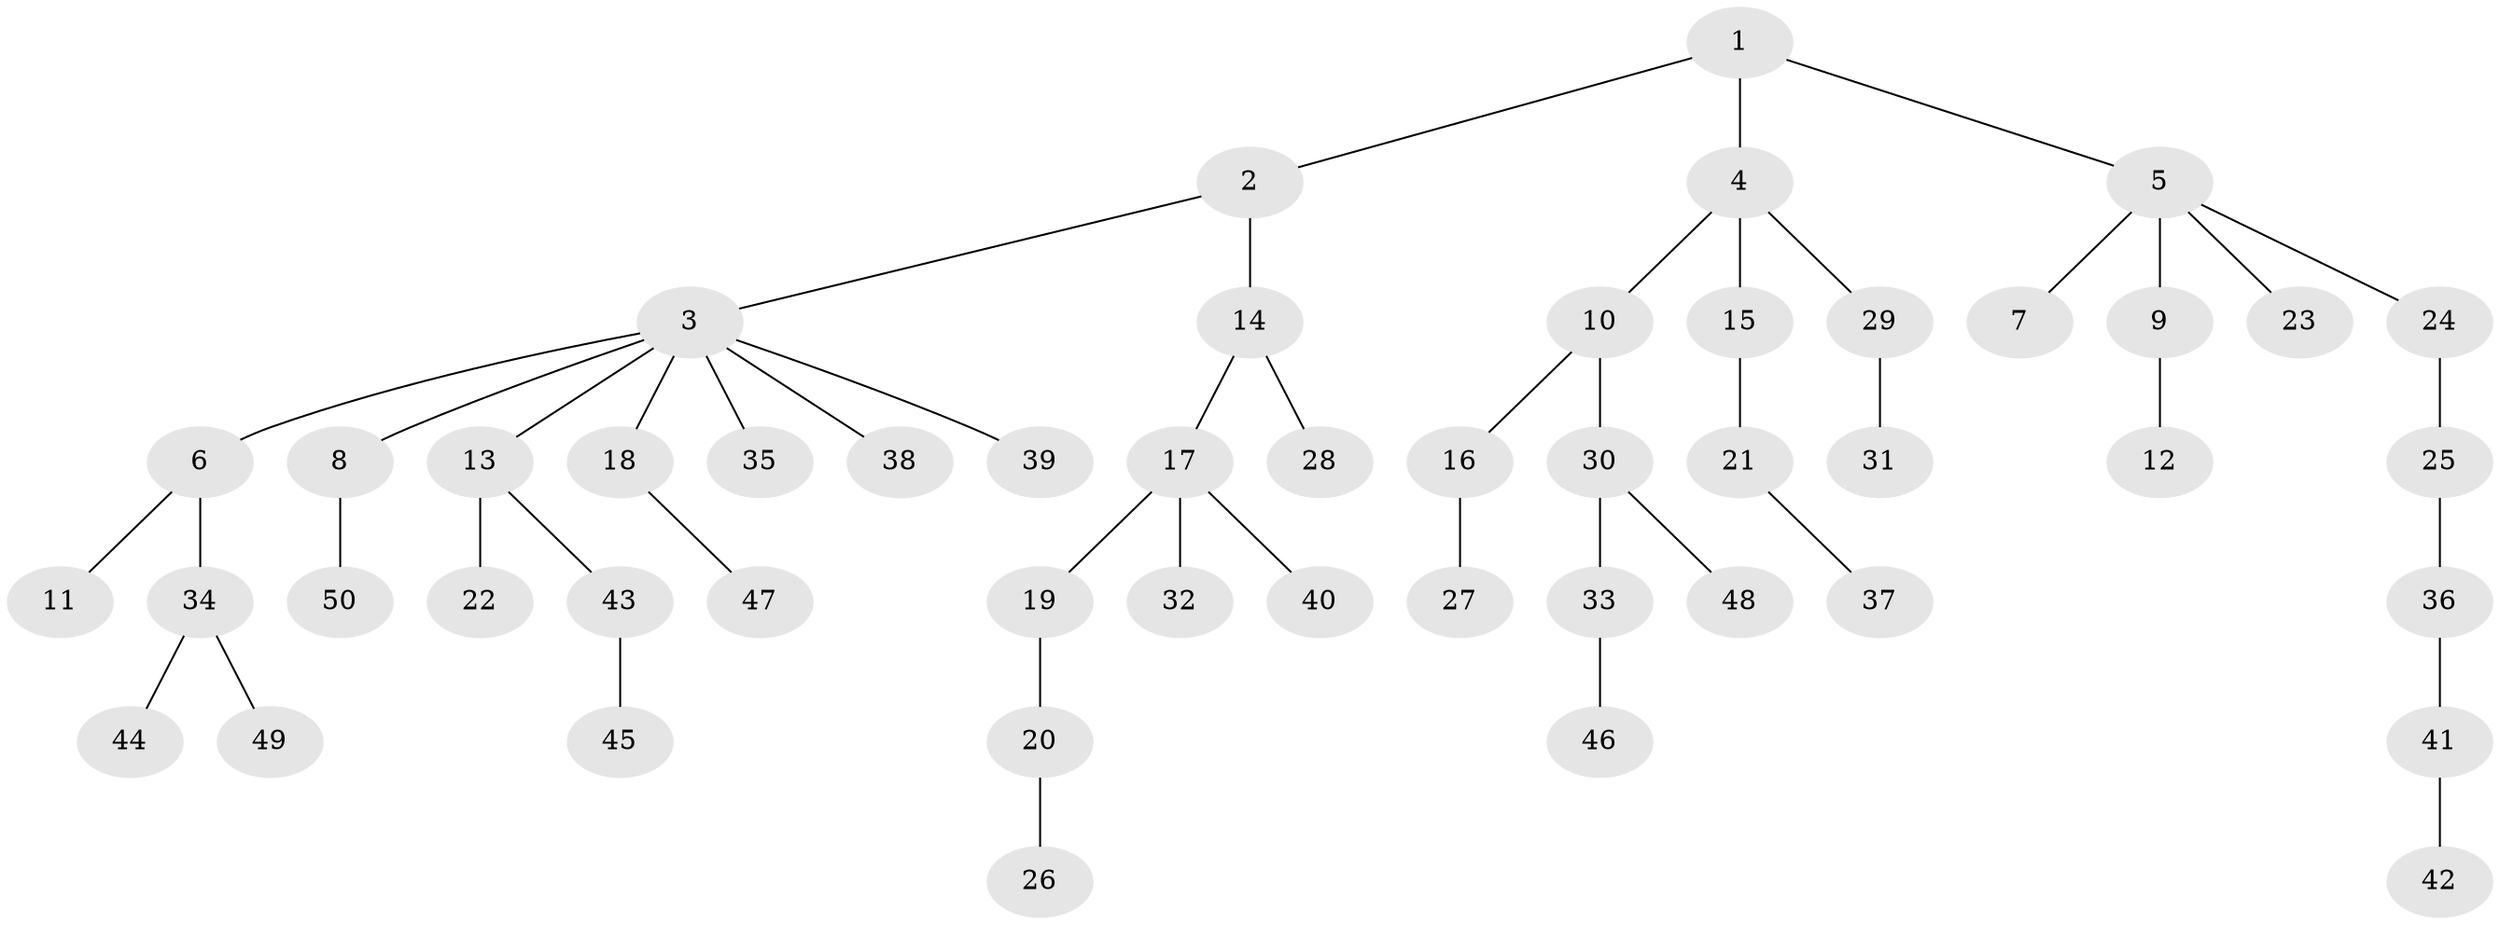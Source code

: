 // coarse degree distribution, {1: 0.6666666666666666, 2: 0.26666666666666666, 9: 0.03333333333333333, 13: 0.03333333333333333}
// Generated by graph-tools (version 1.1) at 2025/56/03/04/25 21:56:50]
// undirected, 50 vertices, 49 edges
graph export_dot {
graph [start="1"]
  node [color=gray90,style=filled];
  1;
  2;
  3;
  4;
  5;
  6;
  7;
  8;
  9;
  10;
  11;
  12;
  13;
  14;
  15;
  16;
  17;
  18;
  19;
  20;
  21;
  22;
  23;
  24;
  25;
  26;
  27;
  28;
  29;
  30;
  31;
  32;
  33;
  34;
  35;
  36;
  37;
  38;
  39;
  40;
  41;
  42;
  43;
  44;
  45;
  46;
  47;
  48;
  49;
  50;
  1 -- 2;
  1 -- 4;
  1 -- 5;
  2 -- 3;
  2 -- 14;
  3 -- 6;
  3 -- 8;
  3 -- 13;
  3 -- 18;
  3 -- 35;
  3 -- 38;
  3 -- 39;
  4 -- 10;
  4 -- 15;
  4 -- 29;
  5 -- 7;
  5 -- 9;
  5 -- 23;
  5 -- 24;
  6 -- 11;
  6 -- 34;
  8 -- 50;
  9 -- 12;
  10 -- 16;
  10 -- 30;
  13 -- 22;
  13 -- 43;
  14 -- 17;
  14 -- 28;
  15 -- 21;
  16 -- 27;
  17 -- 19;
  17 -- 32;
  17 -- 40;
  18 -- 47;
  19 -- 20;
  20 -- 26;
  21 -- 37;
  24 -- 25;
  25 -- 36;
  29 -- 31;
  30 -- 33;
  30 -- 48;
  33 -- 46;
  34 -- 44;
  34 -- 49;
  36 -- 41;
  41 -- 42;
  43 -- 45;
}
